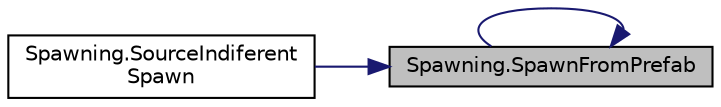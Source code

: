 digraph "Spawning.SpawnFromPrefab"
{
 // LATEX_PDF_SIZE
  edge [fontname="Helvetica",fontsize="10",labelfontname="Helvetica",labelfontsize="10"];
  node [fontname="Helvetica",fontsize="10",shape=record];
  rankdir="RL";
  Node1 [label="Spawning.SpawnFromPrefab",height=0.2,width=0.4,color="black", fillcolor="grey75", style="filled", fontcolor="black",tooltip=" "];
  Node1 -> Node2 [dir="back",color="midnightblue",fontsize="10",style="solid",fontname="Helvetica"];
  Node2 [label="Spawning.SourceIndiferent\lSpawn",height=0.2,width=0.4,color="black", fillcolor="white", style="filled",URL="$class_spawning.html#a9874e7bd58e1eba06f7d6eb01c1621c5",tooltip=" "];
  Node1 -> Node1 [dir="back",color="midnightblue",fontsize="10",style="solid",fontname="Helvetica"];
}
